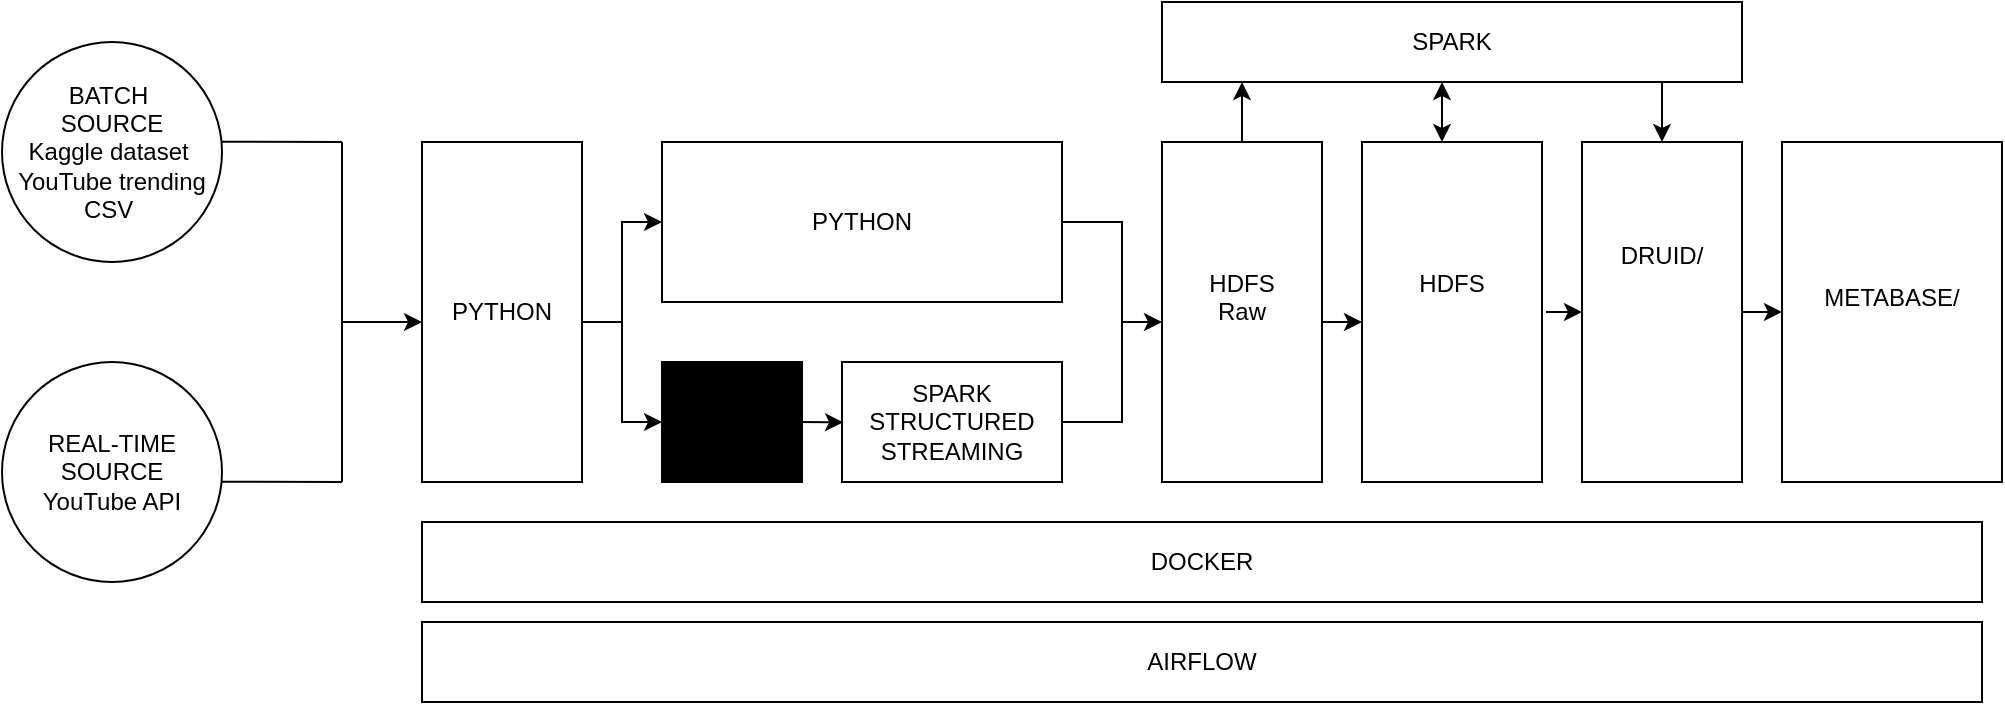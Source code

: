 <mxfile version="28.0.6">
  <diagram name="Page-1" id="6MIIefBEKtgYK83bb0-C">
    <mxGraphModel dx="1295" dy="803" grid="1" gridSize="10" guides="1" tooltips="1" connect="1" arrows="1" fold="1" page="1" pageScale="1" pageWidth="850" pageHeight="1100" math="0" shadow="0">
      <root>
        <mxCell id="0" />
        <mxCell id="1" parent="0" />
        <mxCell id="_kW1wpaxtLHurLsQFBNa-1" value="&lt;div&gt;BATCH&amp;nbsp;&lt;/div&gt;&lt;div&gt;SOURCE&lt;/div&gt;&lt;div&gt;Kaggle dataset&amp;nbsp;&lt;/div&gt;&lt;div&gt;YouTube trending&lt;br&gt;CSV&amp;nbsp;&lt;/div&gt;" style="ellipse;whiteSpace=wrap;html=1;aspect=fixed;fillColor=light-dark(#FFFFFF,#FFE599);fontColor=light-dark(#000000,#000000);labelBorderColor=none;strokeColor=light-dark(#000000,#000000);" parent="1" vertex="1">
          <mxGeometry x="70" y="140" width="110" height="110" as="geometry" />
        </mxCell>
        <mxCell id="_kW1wpaxtLHurLsQFBNa-2" value="&lt;div&gt;REAL-TIME&lt;/div&gt;&lt;div&gt;SOURCE&lt;/div&gt;&lt;div&gt;YouTube API&lt;/div&gt;" style="ellipse;whiteSpace=wrap;html=1;aspect=fixed;fillColor=light-dark(#FFFFFF,#FFE599);fontColor=light-dark(#000000,#000000);strokeColor=light-dark(#000000,#000000);" parent="1" vertex="1">
          <mxGeometry x="70" y="300" width="110" height="110" as="geometry" />
        </mxCell>
        <mxCell id="_kW1wpaxtLHurLsQFBNa-3" value="" style="endArrow=none;html=1;rounded=0;" parent="1" edge="1">
          <mxGeometry width="50" height="50" relative="1" as="geometry">
            <mxPoint x="180" y="189.88" as="sourcePoint" />
            <mxPoint x="240" y="190" as="targetPoint" />
          </mxGeometry>
        </mxCell>
        <mxCell id="_kW1wpaxtLHurLsQFBNa-4" value="" style="endArrow=none;html=1;rounded=0;" parent="1" edge="1">
          <mxGeometry width="50" height="50" relative="1" as="geometry">
            <mxPoint x="180" y="359.88" as="sourcePoint" />
            <mxPoint x="240" y="360" as="targetPoint" />
          </mxGeometry>
        </mxCell>
        <mxCell id="_kW1wpaxtLHurLsQFBNa-5" value="" style="endArrow=none;html=1;rounded=0;" parent="1" edge="1">
          <mxGeometry width="50" height="50" relative="1" as="geometry">
            <mxPoint x="240" y="190" as="sourcePoint" />
            <mxPoint x="240" y="360" as="targetPoint" />
          </mxGeometry>
        </mxCell>
        <mxCell id="_kW1wpaxtLHurLsQFBNa-7" value="" style="endArrow=classic;html=1;rounded=0;" parent="1" edge="1">
          <mxGeometry width="50" height="50" relative="1" as="geometry">
            <mxPoint x="240" y="280" as="sourcePoint" />
            <mxPoint x="280" y="280" as="targetPoint" />
          </mxGeometry>
        </mxCell>
        <mxCell id="_kW1wpaxtLHurLsQFBNa-11" value="" style="endArrow=classic;html=1;rounded=0;entryX=0;entryY=0.5;entryDx=0;entryDy=0;" parent="1" target="_kW1wpaxtLHurLsQFBNa-13" edge="1">
          <mxGeometry width="50" height="50" relative="1" as="geometry">
            <mxPoint x="350" y="280" as="sourcePoint" />
            <mxPoint x="400" y="200" as="targetPoint" />
            <Array as="points">
              <mxPoint x="380" y="280" />
              <mxPoint x="380" y="230" />
            </Array>
          </mxGeometry>
        </mxCell>
        <mxCell id="_kW1wpaxtLHurLsQFBNa-12" value="" style="endArrow=classic;html=1;rounded=0;entryX=0;entryY=0.5;entryDx=0;entryDy=0;" parent="1" target="_kW1wpaxtLHurLsQFBNa-14" edge="1">
          <mxGeometry width="50" height="50" relative="1" as="geometry">
            <mxPoint x="380" y="280" as="sourcePoint" />
            <mxPoint x="400" y="350" as="targetPoint" />
            <Array as="points">
              <mxPoint x="380" y="330" />
            </Array>
          </mxGeometry>
        </mxCell>
        <mxCell id="_kW1wpaxtLHurLsQFBNa-13" value="&lt;span style=&quot;color: light-dark(rgb(0, 0, 0), rgb(0, 0, 0));&quot;&gt;PYTHON&lt;/span&gt;" style="rounded=0;whiteSpace=wrap;html=1;fillColor=light-dark(#FFFFFF,#97D077);strokeColor=light-dark(#000000,#000000);" parent="1" vertex="1">
          <mxGeometry x="400" y="190" width="200" height="80" as="geometry" />
        </mxCell>
        <mxCell id="_kW1wpaxtLHurLsQFBNa-14" value="&lt;span style=&quot;color: light-dark(rgb(0, 0, 0), rgb(0, 0, 0));&quot;&gt;KAFKA&lt;/span&gt;" style="rounded=0;whiteSpace=wrap;html=1;fillColor=light-dark(#000000,#97D077);strokeColor=light-dark(#000000,#010101);" parent="1" vertex="1">
          <mxGeometry x="400" y="300" width="70" height="60" as="geometry" />
        </mxCell>
        <mxCell id="_kW1wpaxtLHurLsQFBNa-15" value="" style="endArrow=classic;html=1;rounded=0;exitX=1;exitY=0.5;exitDx=0;exitDy=0;entryX=0.005;entryY=0.503;entryDx=0;entryDy=0;entryPerimeter=0;" parent="1" source="_kW1wpaxtLHurLsQFBNa-14" target="_kW1wpaxtLHurLsQFBNa-16" edge="1">
          <mxGeometry width="50" height="50" relative="1" as="geometry">
            <mxPoint x="400" y="350" as="sourcePoint" />
            <mxPoint x="500" y="350" as="targetPoint" />
          </mxGeometry>
        </mxCell>
        <mxCell id="_kW1wpaxtLHurLsQFBNa-16" value="&lt;span style=&quot;color: light-dark(rgb(0, 0, 0), rgb(0, 0, 0));&quot;&gt;SPARK STRUCTURED STREAMING&lt;/span&gt;" style="rounded=0;whiteSpace=wrap;html=1;fillColor=light-dark(#FFFFFF,#97D077);strokeColor=light-dark(#000000,#000000);" parent="1" vertex="1">
          <mxGeometry x="490" y="300" width="110" height="60" as="geometry" />
        </mxCell>
        <mxCell id="_kW1wpaxtLHurLsQFBNa-19" value="" style="endArrow=classic;html=1;rounded=0;exitX=1;exitY=0.5;exitDx=0;exitDy=0;" parent="1" source="_kW1wpaxtLHurLsQFBNa-13" edge="1">
          <mxGeometry width="50" height="50" relative="1" as="geometry">
            <mxPoint x="600" y="220" as="sourcePoint" />
            <mxPoint x="650" y="280" as="targetPoint" />
            <Array as="points">
              <mxPoint x="630" y="230" />
              <mxPoint x="630" y="280" />
            </Array>
          </mxGeometry>
        </mxCell>
        <mxCell id="_kW1wpaxtLHurLsQFBNa-20" value="" style="endArrow=none;html=1;rounded=0;exitX=1;exitY=0.5;exitDx=0;exitDy=0;" parent="1" source="_kW1wpaxtLHurLsQFBNa-16" edge="1">
          <mxGeometry width="50" height="50" relative="1" as="geometry">
            <mxPoint x="560" y="390" as="sourcePoint" />
            <mxPoint x="630" y="270" as="targetPoint" />
            <Array as="points">
              <mxPoint x="630" y="330" />
            </Array>
          </mxGeometry>
        </mxCell>
        <mxCell id="_kW1wpaxtLHurLsQFBNa-23" value="" style="endArrow=classic;html=1;rounded=0;" parent="1" edge="1">
          <mxGeometry width="50" height="50" relative="1" as="geometry">
            <mxPoint x="730" y="280" as="sourcePoint" />
            <mxPoint x="750" y="280" as="targetPoint" />
          </mxGeometry>
        </mxCell>
        <mxCell id="_kW1wpaxtLHurLsQFBNa-26" value="" style="endArrow=classic;html=1;rounded=0;entryX=0;entryY=0.5;entryDx=0;entryDy=0;" parent="1" edge="1">
          <mxGeometry width="50" height="50" relative="1" as="geometry">
            <mxPoint x="842" y="275" as="sourcePoint" />
            <mxPoint x="860" y="275" as="targetPoint" />
          </mxGeometry>
        </mxCell>
        <mxCell id="_kW1wpaxtLHurLsQFBNa-31" value="" style="endArrow=classic;html=1;rounded=0;" parent="1" edge="1">
          <mxGeometry width="50" height="50" relative="1" as="geometry">
            <mxPoint x="690" y="190" as="sourcePoint" />
            <mxPoint x="690" y="160" as="targetPoint" />
          </mxGeometry>
        </mxCell>
        <mxCell id="_kW1wpaxtLHurLsQFBNa-32" value="" style="endArrow=classic;html=1;rounded=0;entryX=0.5;entryY=0;entryDx=0;entryDy=0;" parent="1" target="_kW1wpaxtLHurLsQFBNa-49" edge="1">
          <mxGeometry width="50" height="50" relative="1" as="geometry">
            <mxPoint x="900" y="160" as="sourcePoint" />
            <mxPoint x="902.5" y="190" as="targetPoint" />
          </mxGeometry>
        </mxCell>
        <mxCell id="_kW1wpaxtLHurLsQFBNa-33" value="" style="endArrow=classic;startArrow=classic;html=1;rounded=0;" parent="1" edge="1">
          <mxGeometry width="50" height="50" relative="1" as="geometry">
            <mxPoint x="790" y="190" as="sourcePoint" />
            <mxPoint x="790" y="160" as="targetPoint" />
          </mxGeometry>
        </mxCell>
        <mxCell id="_kW1wpaxtLHurLsQFBNa-34" value="&lt;span style=&quot;color: light-dark(rgb(0, 0, 0), rgb(0, 0, 0));&quot;&gt;SPARK&lt;/span&gt;" style="rounded=0;whiteSpace=wrap;html=1;fillColor=light-dark(#FFFFFF,#5D8149);strokeColor=light-dark(#000000,#000000);" parent="1" vertex="1">
          <mxGeometry x="650" y="120" width="290" height="40" as="geometry" />
        </mxCell>
        <mxCell id="_kW1wpaxtLHurLsQFBNa-35" value="" style="endArrow=classic;html=1;rounded=0;exitX=1;exitY=0.5;exitDx=0;exitDy=0;" parent="1" source="_kW1wpaxtLHurLsQFBNa-49" edge="1">
          <mxGeometry width="50" height="50" relative="1" as="geometry">
            <mxPoint x="945" y="275" as="sourcePoint" />
            <mxPoint x="960" y="275" as="targetPoint" />
          </mxGeometry>
        </mxCell>
        <mxCell id="_kW1wpaxtLHurLsQFBNa-38" value="&lt;span style=&quot;color: light-dark(rgb(0, 0, 0), rgb(0, 0, 0));&quot;&gt;DOCKER&lt;/span&gt;" style="rounded=0;whiteSpace=wrap;html=1;strokeColor=light-dark(#000000,#000000);fillColor=light-dark(#FFFFFF,#FF6666);" parent="1" vertex="1">
          <mxGeometry x="280" y="380" width="780" height="40" as="geometry" />
        </mxCell>
        <mxCell id="_kW1wpaxtLHurLsQFBNa-39" value="&lt;span style=&quot;color: light-dark(rgb(0, 0, 0), rgb(0, 0, 0));&quot;&gt;AIRFLOW&lt;/span&gt;" style="rounded=0;whiteSpace=wrap;html=1;fillColor=light-dark(#FFFFFF,#FF9999);strokeColor=light-dark(#000000,#000000);" parent="1" vertex="1">
          <mxGeometry x="280" y="430" width="780" height="40" as="geometry" />
        </mxCell>
        <mxCell id="_kW1wpaxtLHurLsQFBNa-41" value="&lt;span style=&quot;color: light-dark(rgb(0, 0, 0), rgb(0, 0, 0));&quot;&gt;PYTHON&lt;/span&gt;" style="rounded=0;whiteSpace=wrap;html=1;fillColor=light-dark(#FFFFFF,#B9E0A5);rotation=0;strokeColor=light-dark(#000000,#000000);" parent="1" vertex="1">
          <mxGeometry x="280" y="190" width="80" height="170" as="geometry" />
        </mxCell>
        <mxCell id="_kW1wpaxtLHurLsQFBNa-47" value="&lt;div&gt;&lt;span style=&quot;color: light-dark(rgb(0, 0, 0), rgb(0, 0, 0));&quot;&gt;HDFS&lt;/span&gt;&lt;/div&gt;&lt;div&gt;&lt;span style=&quot;color: light-dark(rgb(0, 0, 0), rgb(0, 0, 0));&quot;&gt;Raw&lt;/span&gt;&lt;/div&gt;&lt;div&gt;&lt;span style=&quot;color: light-dark(transparent, rgb(0, 0, 0));&quot;&gt;zone&lt;/span&gt;&lt;/div&gt;" style="rounded=0;whiteSpace=wrap;html=1;fillColor=light-dark(#FFFFFF,#66B2FF);strokeColor=light-dark(#000000,#000000);" parent="1" vertex="1">
          <mxGeometry x="650" y="190" width="80" height="170" as="geometry" />
        </mxCell>
        <mxCell id="_kW1wpaxtLHurLsQFBNa-48" value="&lt;div&gt;&lt;span style=&quot;color: light-dark(rgb(0, 0, 0), rgb(0, 0, 0));&quot;&gt;HDFS&lt;/span&gt;&lt;/div&gt;&lt;div&gt;&lt;span style=&quot;color: light-dark(transparent, rgb(0, 0, 0));&quot;&gt;Tranformation&lt;/span&gt;&lt;/div&gt;&lt;div&gt;&lt;span style=&quot;color: light-dark(transparent, rgb(0, 0, 0));&quot;&gt;zone&lt;/span&gt;&lt;/div&gt;" style="rounded=0;whiteSpace=wrap;html=1;fillColor=light-dark(#FFFFFF,#007FFF);strokeColor=light-dark(#000000,#000000);" parent="1" vertex="1">
          <mxGeometry x="750" y="190" width="90" height="170" as="geometry" />
        </mxCell>
        <mxCell id="_kW1wpaxtLHurLsQFBNa-49" value="&lt;div&gt;&lt;span style=&quot;color: light-dark(rgb(0, 0, 0), rgb(0, 0, 0));&quot;&gt;DRUID/&lt;/span&gt;&lt;/div&gt;&lt;div&gt;&lt;span style=&quot;color: light-dark(transparent, rgb(0, 0, 0));&quot;&gt;MongoDB/&lt;/span&gt;&lt;/div&gt;&lt;div&gt;&lt;span style=&quot;color: light-dark(transparent, rgb(0, 0, 0));&quot;&gt;Elasticsearch&lt;/span&gt;&lt;/div&gt;&lt;div&gt;&lt;span style=&quot;color: light-dark(transparent, rgb(0, 0, 0));&quot;&gt;Curated&lt;/span&gt;&lt;/div&gt;&lt;div&gt;&lt;span style=&quot;color: light-dark(transparent, rgb(0, 0, 0));&quot;&gt;zone&lt;/span&gt;&lt;/div&gt;" style="rounded=0;whiteSpace=wrap;html=1;fillColor=light-dark(#FFFFFF,#004C99);strokeColor=light-dark(#000000,#000000);" parent="1" vertex="1">
          <mxGeometry x="860" y="190" width="80" height="170" as="geometry" />
        </mxCell>
        <mxCell id="_kW1wpaxtLHurLsQFBNa-50" value="&lt;div&gt;&lt;span style=&quot;color: light-dark(rgb(0, 0, 0), rgb(0, 0, 0));&quot;&gt;METABASE/&lt;/span&gt;&lt;/div&gt;&lt;div&gt;&lt;span style=&quot;color: light-dark(transparent, rgb(0, 0, 0));&quot;&gt;SUPERSET&lt;/span&gt;&lt;/div&gt;" style="rounded=0;whiteSpace=wrap;html=1;fillColor=light-dark(#FFFFFF,#CC99FF);strokeColor=light-dark(#000000,#000000);" parent="1" vertex="1">
          <mxGeometry x="960" y="190" width="110" height="170" as="geometry" />
        </mxCell>
      </root>
    </mxGraphModel>
  </diagram>
</mxfile>
